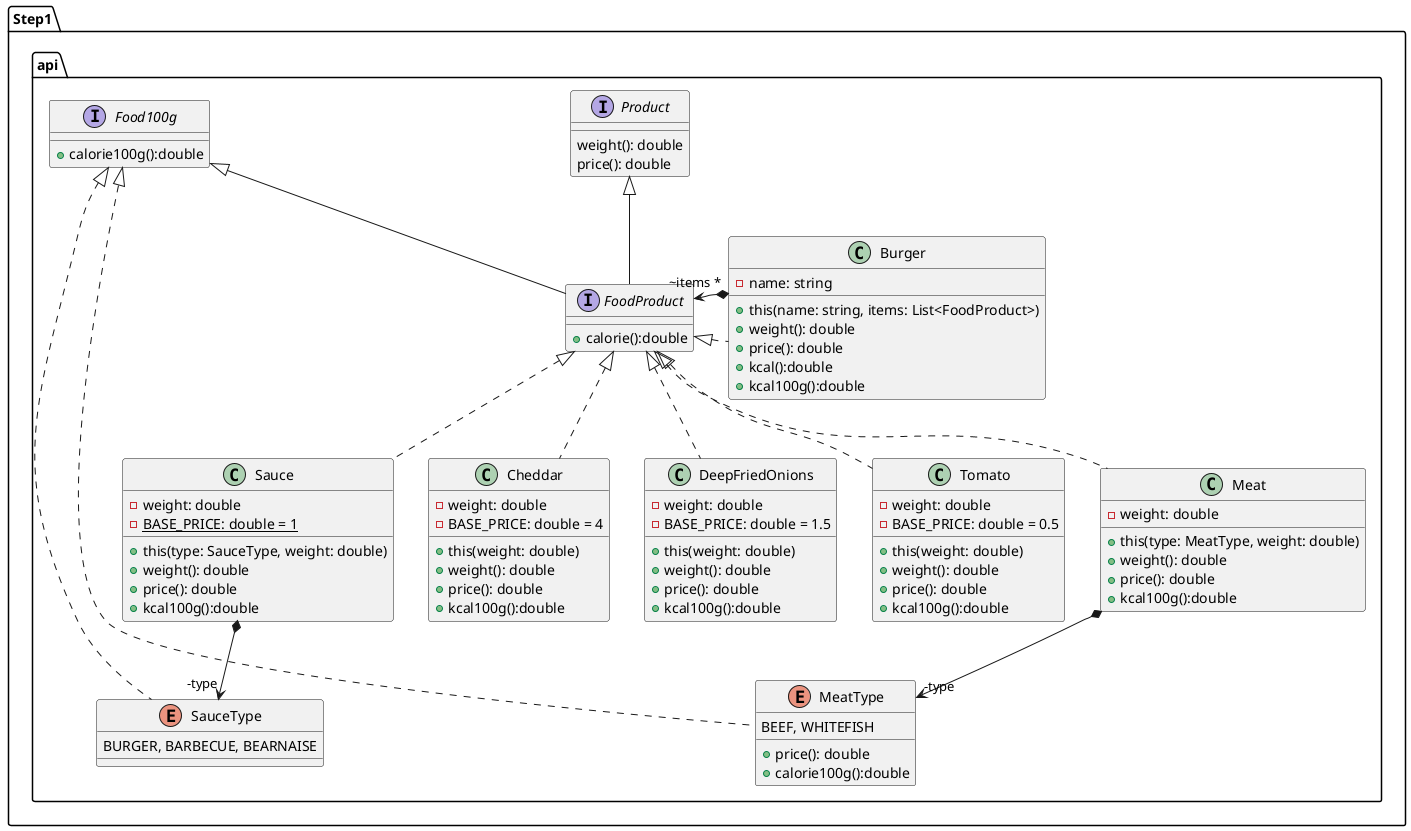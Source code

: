@startuml classdiagram

package Step1.api {

    interface Product {
        weight(): double
        price(): double
    }

    enum SauceType implements Food100g {
        BURGER, BARBECUE, BEARNAISE
    }

    enum MeatType implements Food100g {
        BEEF, WHITEFISH
        + price(): double
        +calorie100g():double
    }

    class Cheddar implements FoodProduct {
        - weight: double
        - BASE_PRICE: double = 4
        + this(weight: double)
        + weight(): double
        + price(): double
        +kcal100g():double
    }

    class DeepFriedOnions implements FoodProduct {
        - weight: double
        - BASE_PRICE: double = 1.5
        + this(weight: double)
        + weight(): double
        + price(): double
        +kcal100g():double
    }

    class Tomato implements FoodProduct {
        - weight: double
        - BASE_PRICE: double = 0.5
        + this(weight: double)
        + weight(): double
        + price(): double
        +kcal100g():double
    }
    
 
    class Sauce implements FoodProduct {
        - weight: double
        - {static} BASE_PRICE: double = 1
        + this(type: SauceType, weight: double)
        + weight(): double
        + price(): double
        +kcal100g():double
    }
    Sauce *--> "-type" SauceType

    class Meat implements FoodProduct {
        - weight: double
        + this(type: MeatType, weight: double)
        + weight(): double
        + price(): double
        +kcal100g():double
    }
    Meat *--> "-type" MeatType

    interface Food100g{
        +calorie100g():double
    }

 interface FoodProduct extends Product,Food100g{
    +calorie():double
 }
    class Burger implements FoodProduct {
        - name: string
        + this(name: string, items: List<FoodProduct>)
        + weight(): double
        + price(): double
        +kcal():double
        +kcal100g():double
    }
    Burger *-> "~items *" FoodProduct
}
@enduml
